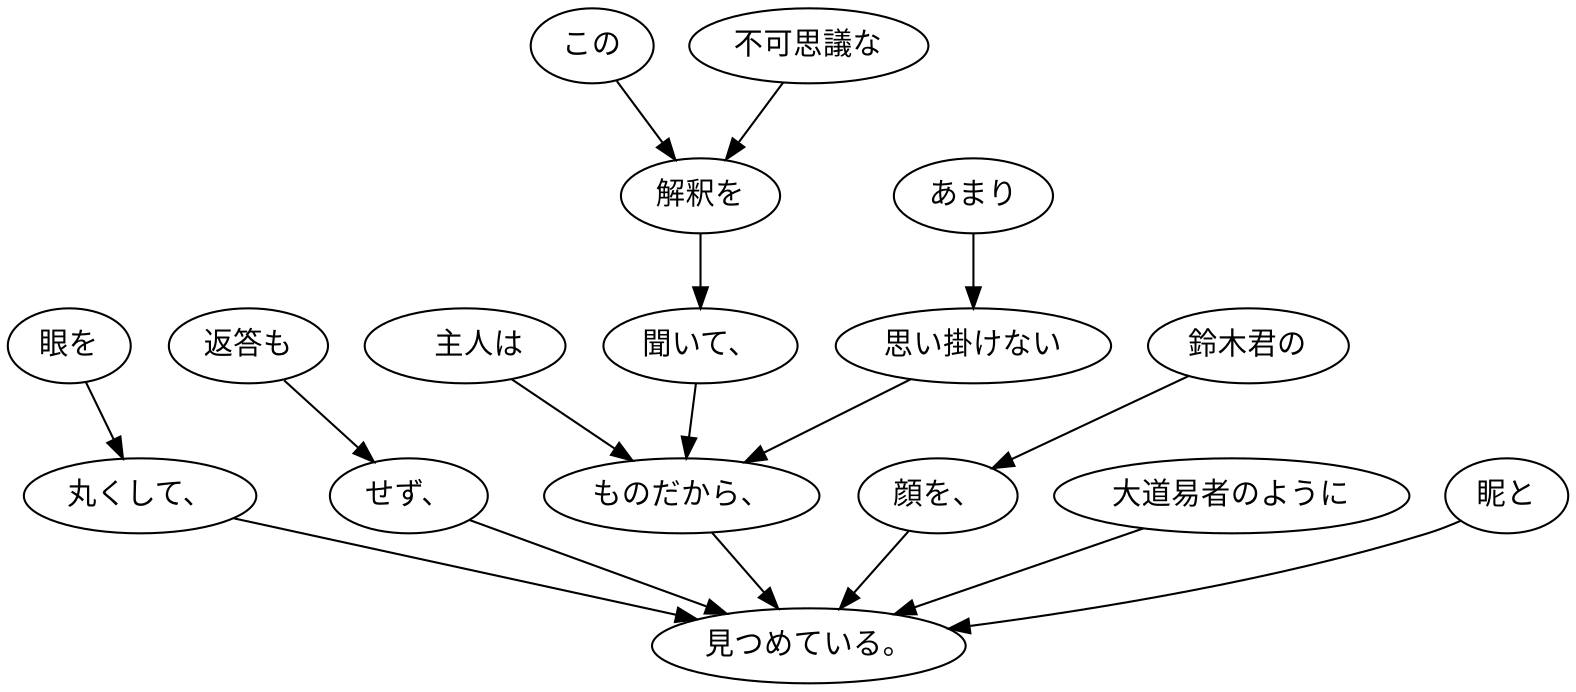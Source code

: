 digraph graph2421 {
	node0 [label="　主人は"];
	node1 [label="この"];
	node2 [label="不可思議な"];
	node3 [label="解釈を"];
	node4 [label="聞いて、"];
	node5 [label="あまり"];
	node6 [label="思い掛けない"];
	node7 [label="ものだから、"];
	node8 [label="眼を"];
	node9 [label="丸くして、"];
	node10 [label="返答も"];
	node11 [label="せず、"];
	node12 [label="鈴木君の"];
	node13 [label="顔を、"];
	node14 [label="大道易者のように"];
	node15 [label="眤と"];
	node16 [label="見つめている。"];
	node0 -> node7;
	node1 -> node3;
	node2 -> node3;
	node3 -> node4;
	node4 -> node7;
	node5 -> node6;
	node6 -> node7;
	node7 -> node16;
	node8 -> node9;
	node9 -> node16;
	node10 -> node11;
	node11 -> node16;
	node12 -> node13;
	node13 -> node16;
	node14 -> node16;
	node15 -> node16;
}
